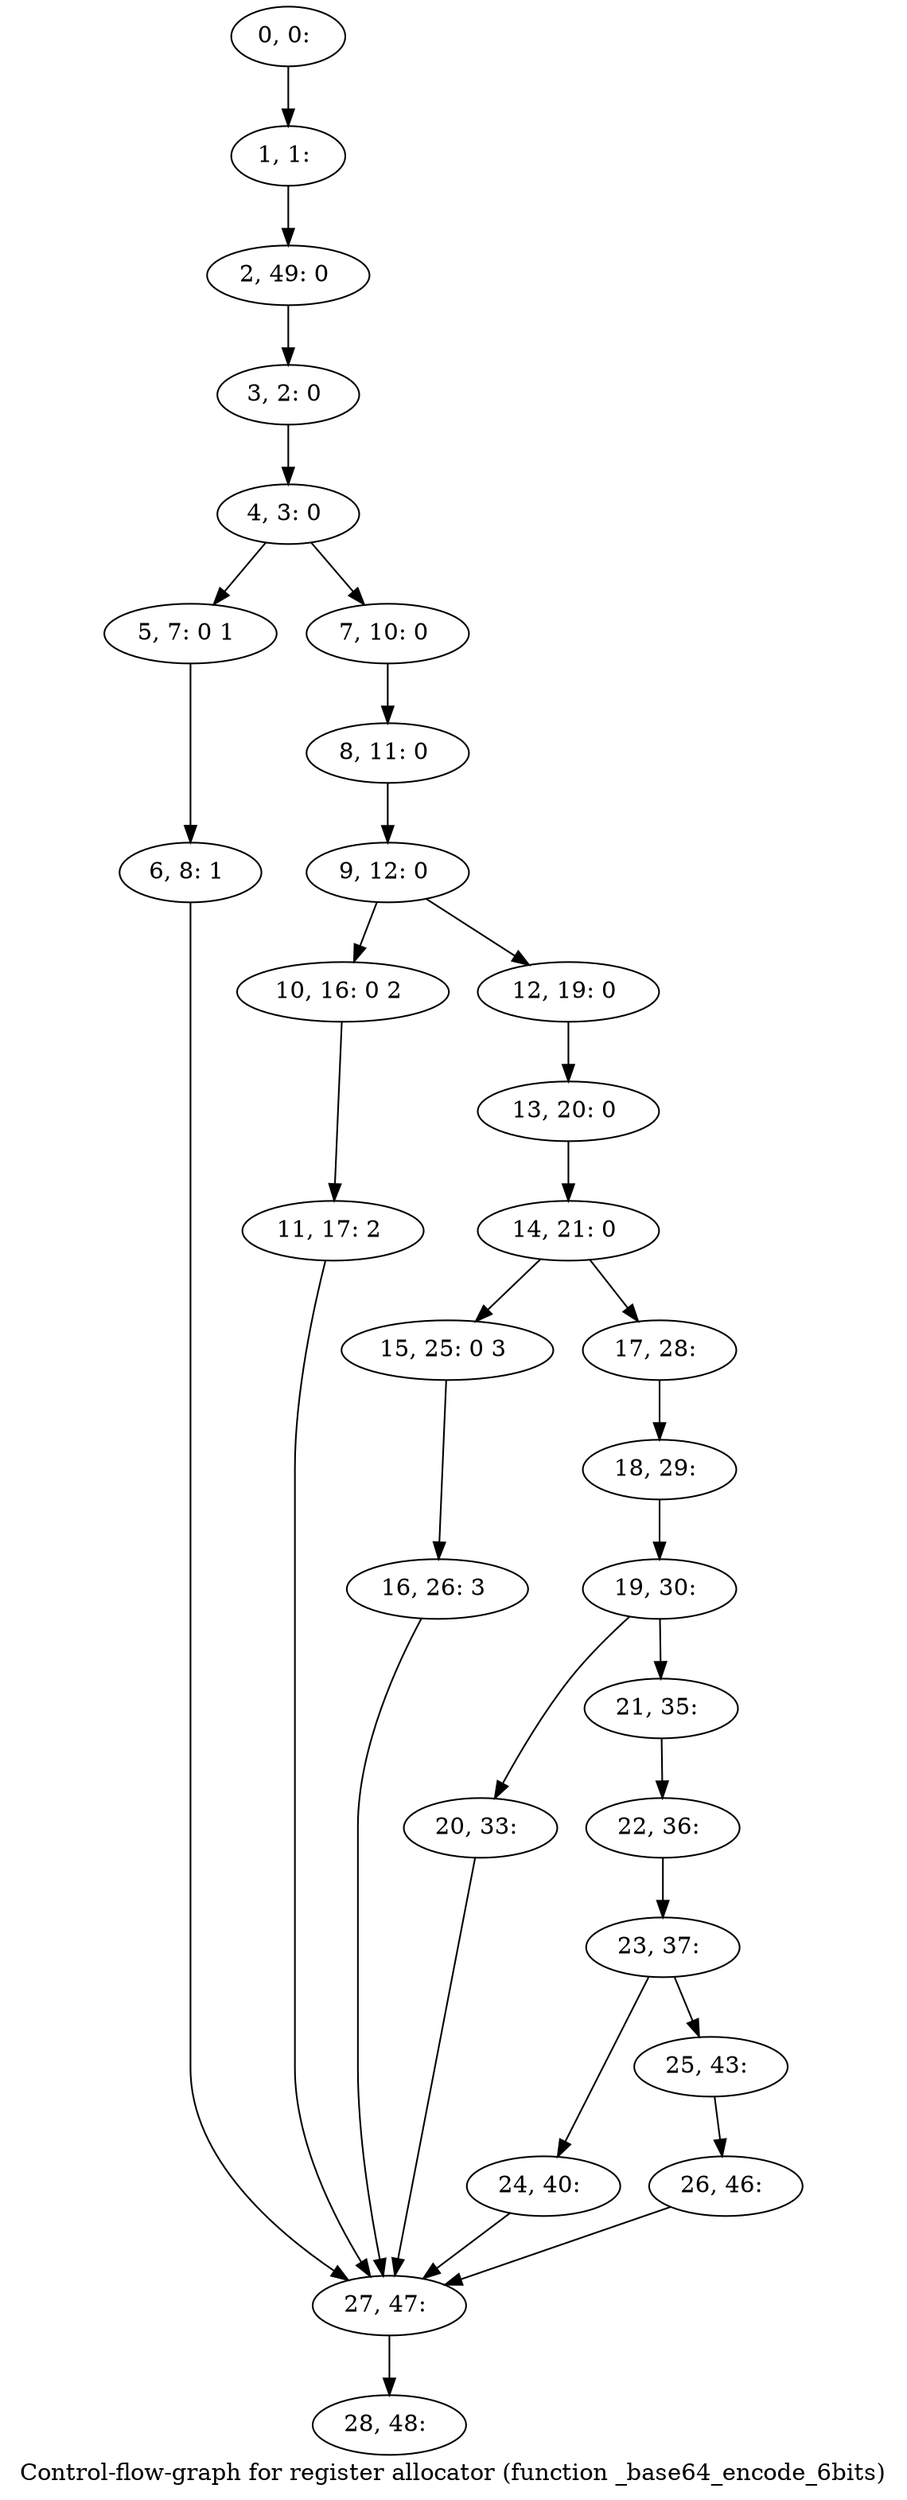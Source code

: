 digraph G {
graph [label="Control-flow-graph for register allocator (function _base64_encode_6bits)"]
0[label="0, 0: "];
1[label="1, 1: "];
2[label="2, 49: 0 "];
3[label="3, 2: 0 "];
4[label="4, 3: 0 "];
5[label="5, 7: 0 1 "];
6[label="6, 8: 1 "];
7[label="7, 10: 0 "];
8[label="8, 11: 0 "];
9[label="9, 12: 0 "];
10[label="10, 16: 0 2 "];
11[label="11, 17: 2 "];
12[label="12, 19: 0 "];
13[label="13, 20: 0 "];
14[label="14, 21: 0 "];
15[label="15, 25: 0 3 "];
16[label="16, 26: 3 "];
17[label="17, 28: "];
18[label="18, 29: "];
19[label="19, 30: "];
20[label="20, 33: "];
21[label="21, 35: "];
22[label="22, 36: "];
23[label="23, 37: "];
24[label="24, 40: "];
25[label="25, 43: "];
26[label="26, 46: "];
27[label="27, 47: "];
28[label="28, 48: "];
0->1 ;
1->2 ;
2->3 ;
3->4 ;
4->5 ;
4->7 ;
5->6 ;
6->27 ;
7->8 ;
8->9 ;
9->10 ;
9->12 ;
10->11 ;
11->27 ;
12->13 ;
13->14 ;
14->15 ;
14->17 ;
15->16 ;
16->27 ;
17->18 ;
18->19 ;
19->20 ;
19->21 ;
20->27 ;
21->22 ;
22->23 ;
23->24 ;
23->25 ;
24->27 ;
25->26 ;
26->27 ;
27->28 ;
}
